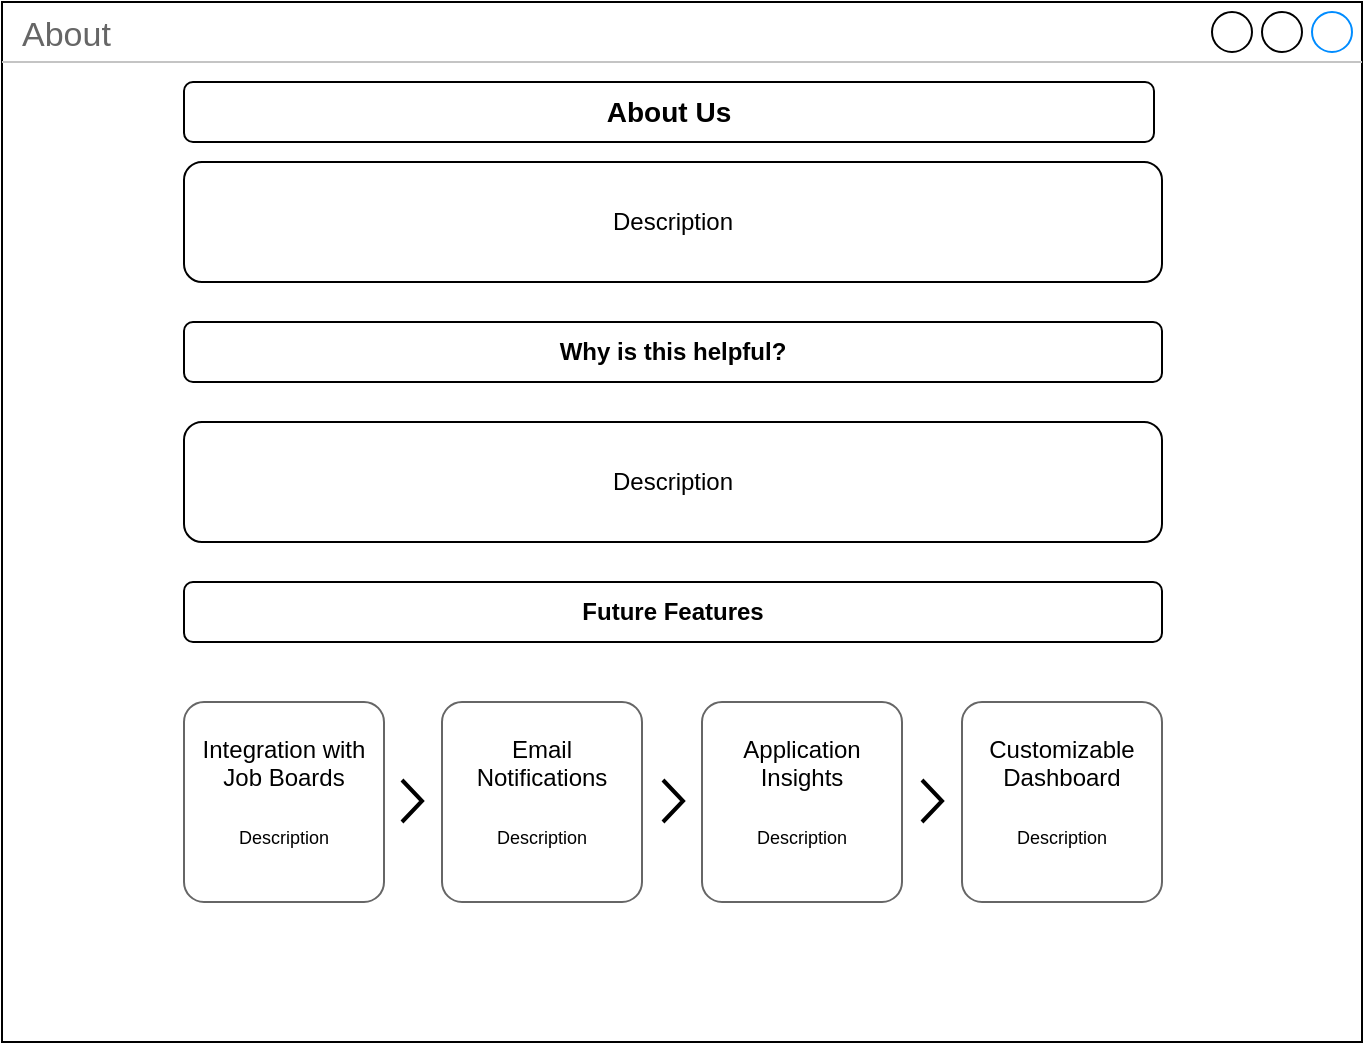 <mxfile version="21.2.9" type="github">
  <diagram name="Page-1" id="xRr02R-4Z6sExsO45KH3">
    <mxGraphModel dx="954" dy="624" grid="1" gridSize="10" guides="1" tooltips="1" connect="1" arrows="1" fold="1" page="1" pageScale="1" pageWidth="827" pageHeight="1169" math="0" shadow="0">
      <root>
        <mxCell id="0" />
        <mxCell id="1" parent="0" />
        <mxCell id="uaXIYo1Mo4bbP_RrZjP_-1" value="About" style="strokeWidth=1;shadow=0;dashed=0;align=center;html=1;shape=mxgraph.mockup.containers.window;align=left;verticalAlign=top;spacingLeft=8;strokeColor2=#008cff;strokeColor3=#c4c4c4;fontColor=#666666;mainText=;fontSize=17;labelBackgroundColor=none;whiteSpace=wrap;" vertex="1" parent="1">
          <mxGeometry x="80" y="40" width="680" height="520" as="geometry" />
        </mxCell>
        <mxCell id="uaXIYo1Mo4bbP_RrZjP_-2" value="&lt;b&gt;&lt;font style=&quot;font-size: 14px;&quot;&gt;About Us&lt;/font&gt;&lt;/b&gt;" style="rounded=1;whiteSpace=wrap;html=1;" vertex="1" parent="1">
          <mxGeometry x="171" y="80" width="485" height="30" as="geometry" />
        </mxCell>
        <mxCell id="uaXIYo1Mo4bbP_RrZjP_-3" value="&lt;b&gt;Why is this helpful?&lt;/b&gt;" style="rounded=1;whiteSpace=wrap;html=1;" vertex="1" parent="1">
          <mxGeometry x="171" y="200" width="489" height="30" as="geometry" />
        </mxCell>
        <mxCell id="uaXIYo1Mo4bbP_RrZjP_-4" value="&lt;b&gt;Future Features&lt;/b&gt;" style="rounded=1;whiteSpace=wrap;html=1;" vertex="1" parent="1">
          <mxGeometry x="171" y="330" width="489" height="30" as="geometry" />
        </mxCell>
        <mxCell id="uaXIYo1Mo4bbP_RrZjP_-5" value="Description" style="rounded=1;whiteSpace=wrap;html=1;" vertex="1" parent="1">
          <mxGeometry x="171" y="120" width="489" height="60" as="geometry" />
        </mxCell>
        <mxCell id="uaXIYo1Mo4bbP_RrZjP_-6" value="Description" style="rounded=1;whiteSpace=wrap;html=1;" vertex="1" parent="1">
          <mxGeometry x="171" y="250" width="489" height="60" as="geometry" />
        </mxCell>
        <mxCell id="uaXIYo1Mo4bbP_RrZjP_-7" value="Integration with Job Boards&lt;br&gt;&lt;br&gt;&lt;font style=&quot;font-size: 9px;&quot;&gt;Description&lt;/font&gt;" style="shape=mxgraph.mockup.containers.marginRect;rectMarginTop=10;strokeColor=#666666;strokeWidth=1;dashed=0;rounded=1;arcSize=5;recursiveResize=0;html=1;whiteSpace=wrap;" vertex="1" parent="1">
          <mxGeometry x="171" y="380" width="100" height="110" as="geometry" />
        </mxCell>
        <mxCell id="uaXIYo1Mo4bbP_RrZjP_-9" value="Email Notifications&lt;br&gt;&lt;br&gt;&lt;font style=&quot;font-size: 9px;&quot;&gt;Description&lt;/font&gt;" style="shape=mxgraph.mockup.containers.marginRect;rectMarginTop=10;strokeColor=#666666;strokeWidth=1;dashed=0;rounded=1;arcSize=5;recursiveResize=0;html=1;whiteSpace=wrap;" vertex="1" parent="1">
          <mxGeometry x="300" y="380" width="100" height="110" as="geometry" />
        </mxCell>
        <mxCell id="uaXIYo1Mo4bbP_RrZjP_-11" value="Application Insights&lt;br&gt;&lt;br&gt;&lt;font style=&quot;font-size: 9px;&quot;&gt;Description&lt;/font&gt;" style="shape=mxgraph.mockup.containers.marginRect;rectMarginTop=10;strokeColor=#666666;strokeWidth=1;dashed=0;rounded=1;arcSize=5;recursiveResize=0;html=1;whiteSpace=wrap;" vertex="1" parent="1">
          <mxGeometry x="430" y="380" width="100" height="110" as="geometry" />
        </mxCell>
        <mxCell id="uaXIYo1Mo4bbP_RrZjP_-13" value="Customizable Dashboard&lt;br&gt;&lt;br&gt;&lt;font style=&quot;font-size: 9px;&quot;&gt;Description&lt;/font&gt;" style="shape=mxgraph.mockup.containers.marginRect;rectMarginTop=10;strokeColor=#666666;strokeWidth=1;dashed=0;rounded=1;arcSize=5;recursiveResize=0;html=1;whiteSpace=wrap;" vertex="1" parent="1">
          <mxGeometry x="560" y="380" width="100" height="110" as="geometry" />
        </mxCell>
        <mxCell id="uaXIYo1Mo4bbP_RrZjP_-14" value="" style="html=1;verticalLabelPosition=bottom;labelBackgroundColor=#ffffff;verticalAlign=top;shadow=0;dashed=0;strokeWidth=2;shape=mxgraph.ios7.misc.right;strokeColor=#000000;" vertex="1" parent="1">
          <mxGeometry x="280" y="429" width="10" height="21" as="geometry" />
        </mxCell>
        <mxCell id="uaXIYo1Mo4bbP_RrZjP_-17" value="" style="html=1;verticalLabelPosition=bottom;labelBackgroundColor=#ffffff;verticalAlign=top;shadow=0;dashed=0;strokeWidth=2;shape=mxgraph.ios7.misc.right;strokeColor=#000000;" vertex="1" parent="1">
          <mxGeometry x="410.5" y="429" width="10" height="21" as="geometry" />
        </mxCell>
        <mxCell id="uaXIYo1Mo4bbP_RrZjP_-18" value="" style="html=1;verticalLabelPosition=bottom;labelBackgroundColor=#ffffff;verticalAlign=top;shadow=0;dashed=0;strokeWidth=2;shape=mxgraph.ios7.misc.right;strokeColor=#000000;" vertex="1" parent="1">
          <mxGeometry x="540" y="429" width="10" height="21" as="geometry" />
        </mxCell>
      </root>
    </mxGraphModel>
  </diagram>
</mxfile>
